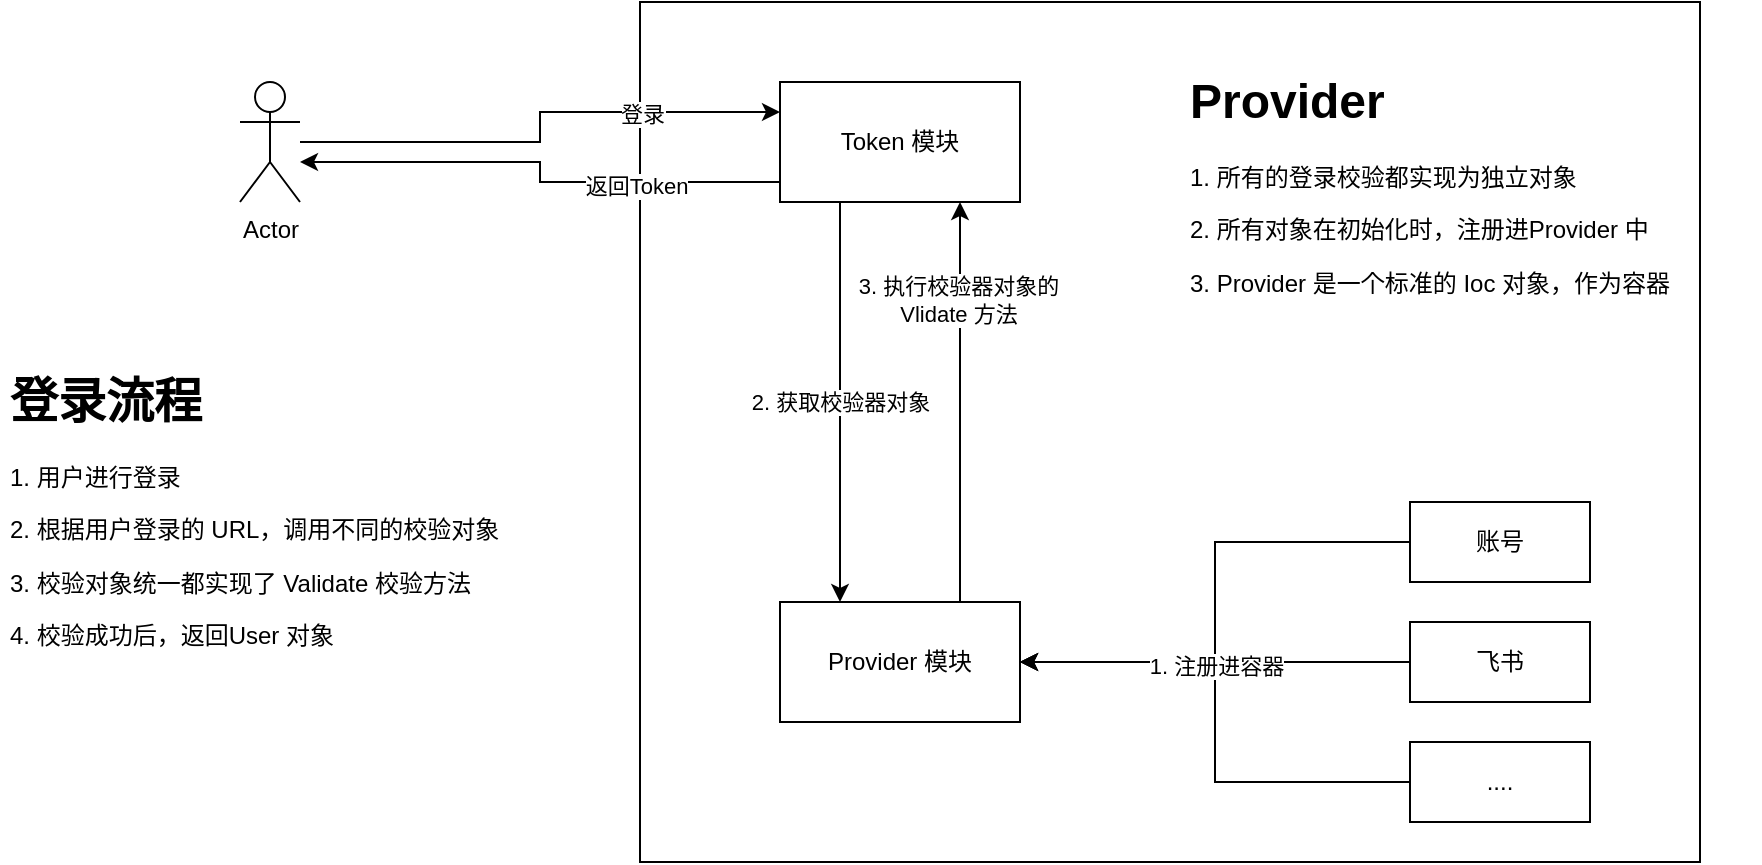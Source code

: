 <mxfile version="20.5.3" type="embed"><diagram id="lkDpXnEjW47yhE_zcJvy" name="Page-1"><mxGraphModel dx="1496" dy="693" grid="1" gridSize="10" guides="1" tooltips="1" connect="1" arrows="1" fold="1" page="1" pageScale="1" pageWidth="850" pageHeight="1100" math="0" shadow="0"><root><mxCell id="0"/><mxCell id="1" parent="0"/><mxCell id="21" value="从Provider 获取一个校验器" style="edgeStyle=none;rounded=0;orthogonalLoop=1;jettySize=auto;html=1;entryX=1;entryY=0.25;entryDx=0;entryDy=0;exitX=0.75;exitY=1;exitDx=0;exitDy=0;" edge="1" parent="1" source="22"><mxGeometry relative="1" as="geometry"><mxPoint x="835" y="335" as="targetPoint"/></mxGeometry></mxCell><mxCell id="9" value="" style="rounded=0;whiteSpace=wrap;html=1;" vertex="1" parent="1"><mxGeometry x="320" y="100" width="530" height="430" as="geometry"/></mxCell><mxCell id="24" value="2. 获取校验器对象" style="edgeStyle=none;rounded=0;orthogonalLoop=1;jettySize=auto;html=1;entryX=0.25;entryY=0;entryDx=0;entryDy=0;exitX=0.25;exitY=1;exitDx=0;exitDy=0;" edge="1" parent="1" source="22" target="23"><mxGeometry relative="1" as="geometry"/></mxCell><mxCell id="36" style="edgeStyle=orthogonalEdgeStyle;rounded=0;orthogonalLoop=1;jettySize=auto;html=1;" edge="1" parent="1" source="22" target="34"><mxGeometry relative="1" as="geometry"><Array as="points"><mxPoint x="270" y="190"/><mxPoint x="270" y="180"/></Array></mxGeometry></mxCell><mxCell id="38" value="返回Token" style="edgeLabel;html=1;align=center;verticalAlign=middle;resizable=0;points=[];" vertex="1" connectable="0" parent="36"><mxGeometry x="-0.424" y="2" relative="1" as="geometry"><mxPoint as="offset"/></mxGeometry></mxCell><mxCell id="22" value="Token 模块" style="rounded=0;whiteSpace=wrap;html=1;" vertex="1" parent="1"><mxGeometry x="390" y="140" width="120" height="60" as="geometry"/></mxCell><mxCell id="27" style="edgeStyle=orthogonalEdgeStyle;rounded=0;orthogonalLoop=1;jettySize=auto;html=1;entryX=1;entryY=0.5;entryDx=0;entryDy=0;" edge="1" parent="1" source="4" target="23"><mxGeometry relative="1" as="geometry"/></mxCell><mxCell id="4" value="账号" style="rounded=0;whiteSpace=wrap;html=1;" vertex="1" parent="1"><mxGeometry x="705" y="350" width="90" height="40" as="geometry"/></mxCell><mxCell id="28" style="edgeStyle=orthogonalEdgeStyle;rounded=0;orthogonalLoop=1;jettySize=auto;html=1;entryX=1;entryY=0.5;entryDx=0;entryDy=0;" edge="1" parent="1" source="5" target="23"><mxGeometry relative="1" as="geometry"/></mxCell><mxCell id="5" value="飞书" style="rounded=0;whiteSpace=wrap;html=1;" vertex="1" parent="1"><mxGeometry x="705" y="410" width="90" height="40" as="geometry"/></mxCell><mxCell id="29" style="edgeStyle=orthogonalEdgeStyle;rounded=0;orthogonalLoop=1;jettySize=auto;html=1;entryX=1;entryY=0.5;entryDx=0;entryDy=0;" edge="1" parent="1" source="17" target="23"><mxGeometry relative="1" as="geometry"/></mxCell><mxCell id="30" value="1. 注册进容器" style="edgeLabel;html=1;align=center;verticalAlign=middle;resizable=0;points=[];" vertex="1" connectable="0" parent="29"><mxGeometry x="0.228" y="1" relative="1" as="geometry"><mxPoint x="1" y="1" as="offset"/></mxGeometry></mxCell><mxCell id="17" value="...." style="rounded=0;whiteSpace=wrap;html=1;" vertex="1" parent="1"><mxGeometry x="705" y="470" width="90" height="40" as="geometry"/></mxCell><mxCell id="31" style="edgeStyle=orthogonalEdgeStyle;rounded=0;orthogonalLoop=1;jettySize=auto;html=1;entryX=0.75;entryY=1;entryDx=0;entryDy=0;exitX=0.75;exitY=0;exitDx=0;exitDy=0;" edge="1" parent="1" source="23" target="22"><mxGeometry relative="1" as="geometry"/></mxCell><mxCell id="32" value="3. 执行校验器对象的&lt;br&gt;Vlidate 方法" style="edgeLabel;html=1;align=center;verticalAlign=middle;resizable=0;points=[];" vertex="1" connectable="0" parent="31"><mxGeometry x="0.51" y="1" relative="1" as="geometry"><mxPoint as="offset"/></mxGeometry></mxCell><mxCell id="23" value="Provider 模块" style="rounded=0;whiteSpace=wrap;html=1;" vertex="1" parent="1"><mxGeometry x="390" y="400" width="120" height="60" as="geometry"/></mxCell><mxCell id="35" style="edgeStyle=orthogonalEdgeStyle;rounded=0;orthogonalLoop=1;jettySize=auto;html=1;entryX=0;entryY=0.25;entryDx=0;entryDy=0;" edge="1" parent="1" source="34" target="22"><mxGeometry relative="1" as="geometry"/></mxCell><mxCell id="37" value="登录" style="edgeLabel;html=1;align=center;verticalAlign=middle;resizable=0;points=[];" vertex="1" connectable="0" parent="35"><mxGeometry x="0.459" relative="1" as="geometry"><mxPoint y="1" as="offset"/></mxGeometry></mxCell><mxCell id="34" value="Actor" style="shape=umlActor;verticalLabelPosition=bottom;verticalAlign=top;html=1;outlineConnect=0;" vertex="1" parent="1"><mxGeometry x="120" y="140" width="30" height="60" as="geometry"/></mxCell><mxCell id="39" value="&lt;h1&gt;Provider&lt;/h1&gt;&lt;p&gt;1. 所有的登录校验都实现为独立对象&lt;/p&gt;&lt;p&gt;2. 所有对象在初始化时，注册进Provider 中&lt;/p&gt;&lt;p&gt;3. Provider 是一个标准的 Ioc 对象，作为容器&lt;/p&gt;" style="text;html=1;strokeColor=none;fillColor=none;spacing=5;spacingTop=-20;whiteSpace=wrap;overflow=hidden;rounded=0;" vertex="1" parent="1"><mxGeometry x="590" y="130" width="290" height="120" as="geometry"/></mxCell><mxCell id="40" value="&lt;h1&gt;登录流程&lt;/h1&gt;&lt;p&gt;1. 用户进行登录&lt;/p&gt;&lt;p&gt;2. 根据用户登录的 URL，调用不同的校验对象&lt;/p&gt;&lt;p&gt;3. 校验对象统一都实现了 Validate 校验方法&lt;/p&gt;&lt;p&gt;4. 校验成功后，返回User 对象&lt;/p&gt;" style="text;html=1;strokeColor=none;fillColor=none;spacing=5;spacingTop=-20;whiteSpace=wrap;overflow=hidden;rounded=0;" vertex="1" parent="1"><mxGeometry y="280" width="310" height="160" as="geometry"/></mxCell></root></mxGraphModel></diagram></mxfile>